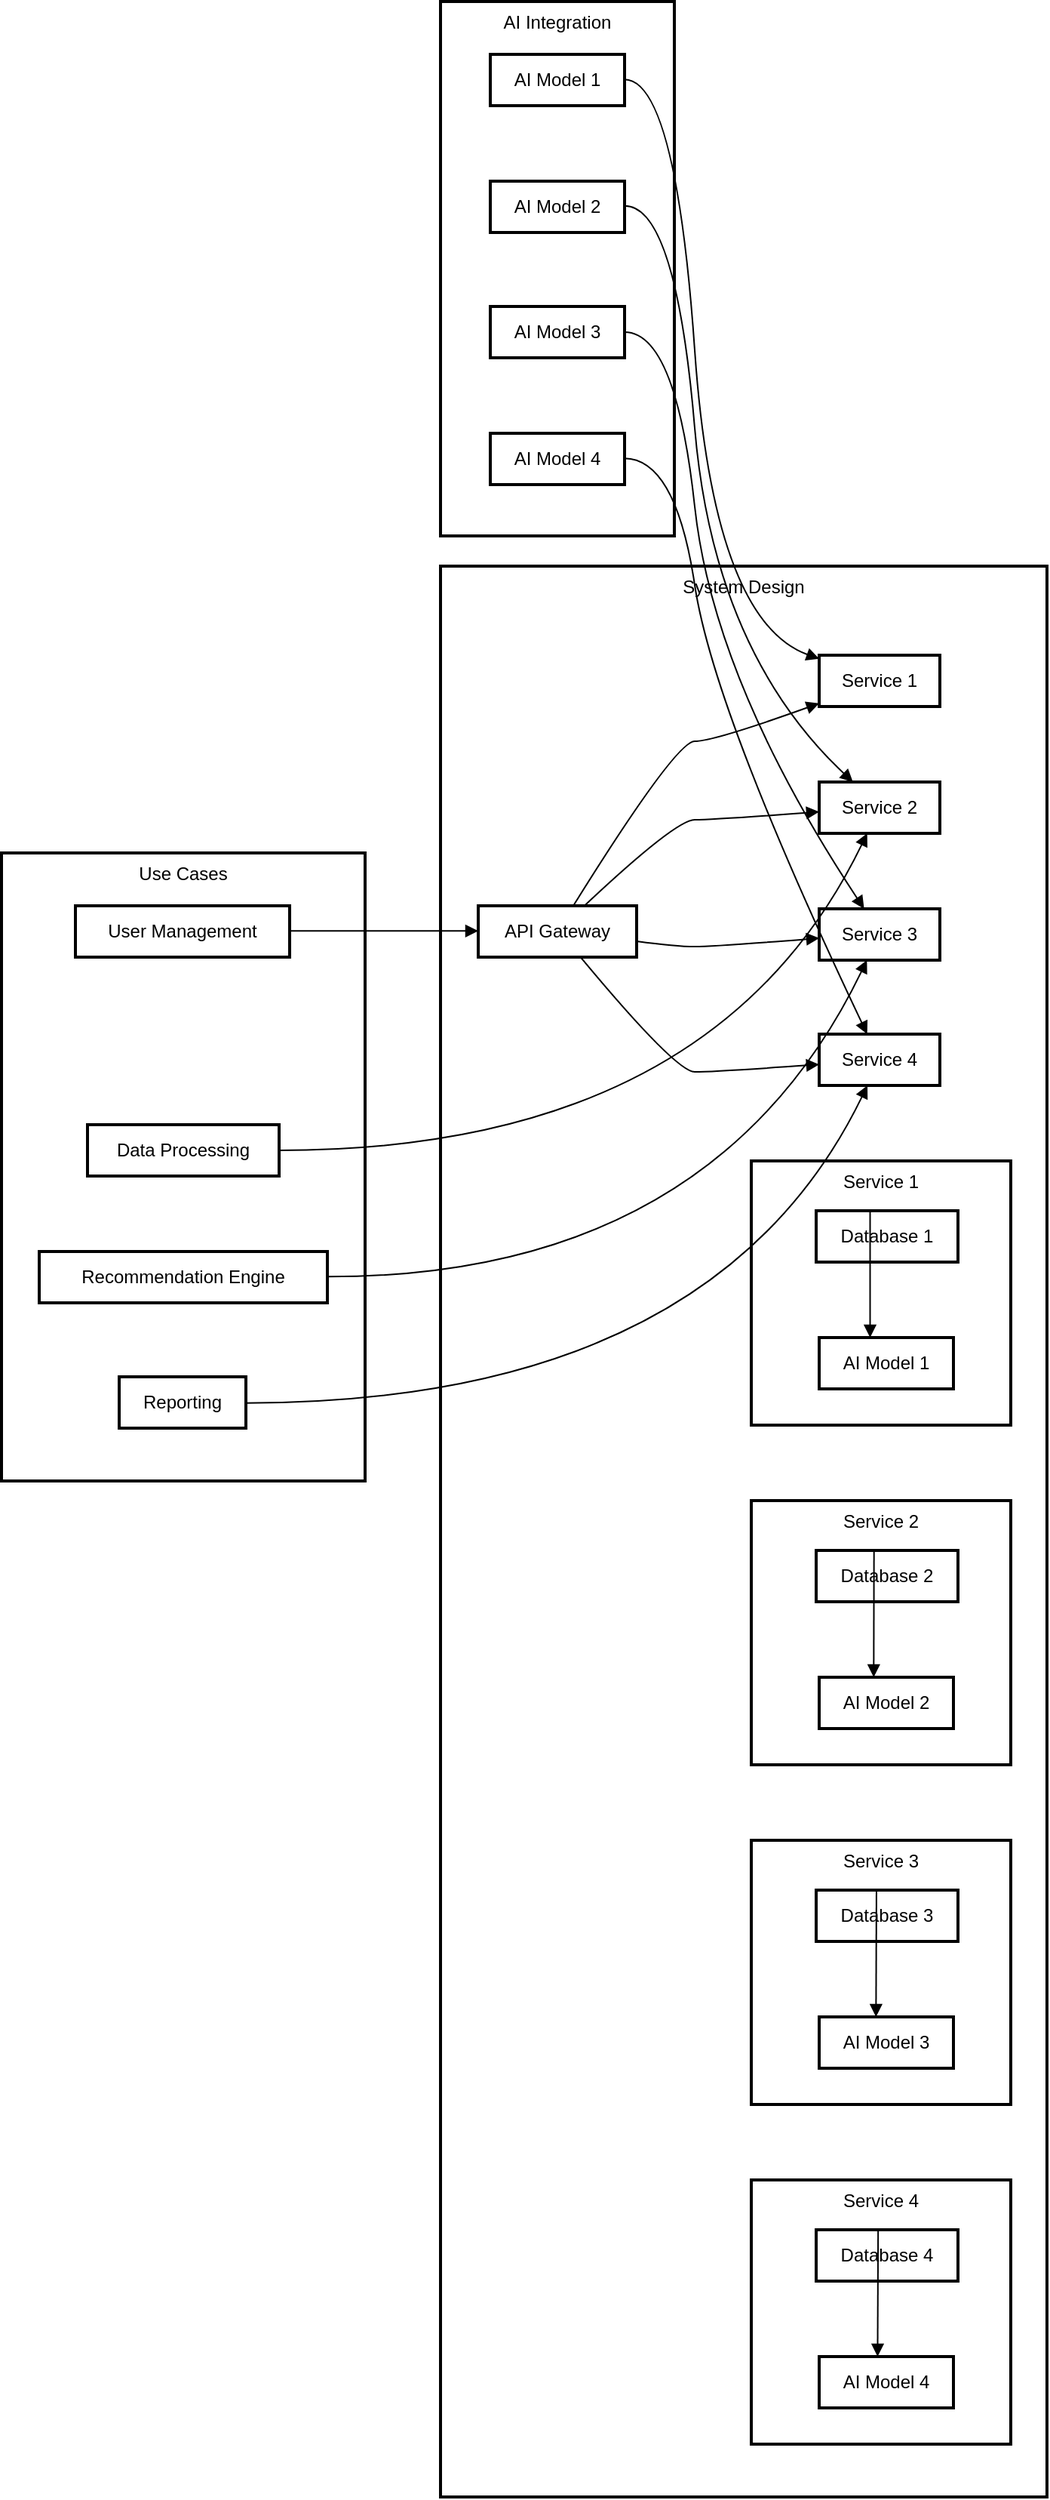 <mxfile version="24.7.7">
  <diagram name="Page-1" id="HPq1SOWlecVovrgzK7MK">
    <mxGraphModel>
      <root>
        <mxCell id="0" />
        <mxCell id="1" parent="0" />
        <mxCell id="2" value="AI Integration" style="whiteSpace=wrap;strokeWidth=2;verticalAlign=top;" vertex="1" parent="1">
          <mxGeometry x="291" width="155" height="354" as="geometry" />
        </mxCell>
        <mxCell id="3" value="AI Model 1" style="whiteSpace=wrap;strokeWidth=2;" vertex="1" parent="1">
          <mxGeometry x="324" y="35" width="89" height="34" as="geometry" />
        </mxCell>
        <mxCell id="4" value="AI Model 2" style="whiteSpace=wrap;strokeWidth=2;" vertex="1" parent="1">
          <mxGeometry x="324" y="119" width="89" height="34" as="geometry" />
        </mxCell>
        <mxCell id="5" value="AI Model 3" style="whiteSpace=wrap;strokeWidth=2;" vertex="1" parent="1">
          <mxGeometry x="324" y="202" width="89" height="34" as="geometry" />
        </mxCell>
        <mxCell id="6" value="AI Model 4" style="whiteSpace=wrap;strokeWidth=2;" vertex="1" parent="1">
          <mxGeometry x="324" y="286" width="89" height="34" as="geometry" />
        </mxCell>
        <mxCell id="7" value="Use Cases" style="whiteSpace=wrap;strokeWidth=2;verticalAlign=top;" vertex="1" parent="1">
          <mxGeometry y="564" width="241" height="416" as="geometry" />
        </mxCell>
        <mxCell id="8" value="User Management" style="whiteSpace=wrap;strokeWidth=2;" vertex="1" parent="1">
          <mxGeometry x="49" y="599" width="142" height="34" as="geometry" />
        </mxCell>
        <mxCell id="9" value="Data Processing" style="whiteSpace=wrap;strokeWidth=2;" vertex="1" parent="1">
          <mxGeometry x="57" y="744" width="127" height="34" as="geometry" />
        </mxCell>
        <mxCell id="10" value="Recommendation Engine" style="whiteSpace=wrap;strokeWidth=2;" vertex="1" parent="1">
          <mxGeometry x="25" y="828" width="191" height="34" as="geometry" />
        </mxCell>
        <mxCell id="11" value="Reporting" style="whiteSpace=wrap;strokeWidth=2;" vertex="1" parent="1">
          <mxGeometry x="78" y="911" width="84" height="34" as="geometry" />
        </mxCell>
        <mxCell id="12" value="System Design" style="whiteSpace=wrap;strokeWidth=2;verticalAlign=top;" vertex="1" parent="1">
          <mxGeometry x="291" y="374" width="402" height="1279" as="geometry" />
        </mxCell>
        <mxCell id="13" value="API Gateway" style="whiteSpace=wrap;strokeWidth=2;" vertex="1" parent="1">
          <mxGeometry x="316" y="599" width="105" height="34" as="geometry" />
        </mxCell>
        <mxCell id="14" value="Service 1" style="whiteSpace=wrap;strokeWidth=2;" vertex="1" parent="1">
          <mxGeometry x="542" y="433" width="80" height="34" as="geometry" />
        </mxCell>
        <mxCell id="15" value="Service 2" style="whiteSpace=wrap;strokeWidth=2;" vertex="1" parent="1">
          <mxGeometry x="542" y="517" width="80" height="34" as="geometry" />
        </mxCell>
        <mxCell id="16" value="Service 3" style="whiteSpace=wrap;strokeWidth=2;" vertex="1" parent="1">
          <mxGeometry x="542" y="601" width="80" height="34" as="geometry" />
        </mxCell>
        <mxCell id="17" value="Service 4" style="whiteSpace=wrap;strokeWidth=2;" vertex="1" parent="1">
          <mxGeometry x="542" y="684" width="80" height="34" as="geometry" />
        </mxCell>
        <mxCell id="18" value="Service 1" style="whiteSpace=wrap;strokeWidth=2;verticalAlign=top;" vertex="1" parent="1">
          <mxGeometry x="497" y="768" width="172" height="175" as="geometry" />
        </mxCell>
        <mxCell id="19" value="Database 1" style="whiteSpace=wrap;strokeWidth=2;" vertex="1" parent="18">
          <mxGeometry x="43" y="33" width="94" height="34" as="geometry" />
        </mxCell>
        <mxCell id="20" value="AI Model 1" style="whiteSpace=wrap;strokeWidth=2;" vertex="1" parent="18">
          <mxGeometry x="45" y="117" width="89" height="34" as="geometry" />
        </mxCell>
        <mxCell id="21" value="" style="curved=1;startArrow=none;endArrow=block;exitX=-4.79;exitY=-21.6;entryX=-5.08;entryY=-22.6;" edge="1" parent="18" source="19" target="20">
          <mxGeometry relative="1" as="geometry">
            <Array as="points" />
          </mxGeometry>
        </mxCell>
        <mxCell id="22" value="Service 2" style="whiteSpace=wrap;strokeWidth=2;verticalAlign=top;" vertex="1" parent="1">
          <mxGeometry x="497" y="993" width="172" height="175" as="geometry" />
        </mxCell>
        <mxCell id="23" value="Database 2" style="whiteSpace=wrap;strokeWidth=2;" vertex="1" parent="22">
          <mxGeometry x="43" y="33" width="94" height="34" as="geometry" />
        </mxCell>
        <mxCell id="24" value="AI Model 2" style="whiteSpace=wrap;strokeWidth=2;" vertex="1" parent="22">
          <mxGeometry x="45" y="117" width="89" height="34" as="geometry" />
        </mxCell>
        <mxCell id="25" value="" style="curved=1;startArrow=none;endArrow=block;exitX=-4.79;exitY=-28.22;entryX=-5.08;entryY=-29.22;" edge="1" parent="22" source="23" target="24">
          <mxGeometry relative="1" as="geometry">
            <Array as="points" />
          </mxGeometry>
        </mxCell>
        <mxCell id="26" value="Service 3" style="whiteSpace=wrap;strokeWidth=2;verticalAlign=top;" vertex="1" parent="1">
          <mxGeometry x="497" y="1218" width="172" height="175" as="geometry" />
        </mxCell>
        <mxCell id="27" value="Database 3" style="whiteSpace=wrap;strokeWidth=2;" vertex="1" parent="26">
          <mxGeometry x="43" y="33" width="94" height="34" as="geometry" />
        </mxCell>
        <mxCell id="28" value="AI Model 3" style="whiteSpace=wrap;strokeWidth=2;" vertex="1" parent="26">
          <mxGeometry x="45" y="117" width="89" height="34" as="geometry" />
        </mxCell>
        <mxCell id="29" value="" style="curved=1;startArrow=none;endArrow=block;exitX=-4.79;exitY=-34.84;entryX=-5.08;entryY=-35.84;" edge="1" parent="26" source="27" target="28">
          <mxGeometry relative="1" as="geometry">
            <Array as="points" />
          </mxGeometry>
        </mxCell>
        <mxCell id="30" value="Service 4" style="whiteSpace=wrap;strokeWidth=2;verticalAlign=top;" vertex="1" parent="1">
          <mxGeometry x="497" y="1443" width="172" height="175" as="geometry" />
        </mxCell>
        <mxCell id="31" value="Database 4" style="whiteSpace=wrap;strokeWidth=2;" vertex="1" parent="30">
          <mxGeometry x="43" y="33" width="94" height="34" as="geometry" />
        </mxCell>
        <mxCell id="32" value="AI Model 4" style="whiteSpace=wrap;strokeWidth=2;" vertex="1" parent="30">
          <mxGeometry x="45" y="117" width="89" height="34" as="geometry" />
        </mxCell>
        <mxCell id="33" value="" style="curved=1;startArrow=none;endArrow=block;exitX=-4.79;exitY=-41.45;entryX=-5.08;entryY=-42.45;" edge="1" parent="30" source="31" target="32">
          <mxGeometry relative="1" as="geometry">
            <Array as="points" />
          </mxGeometry>
        </mxCell>
        <mxCell id="34" value="" style="curved=1;startArrow=none;endArrow=block;exitX=0.6;exitY=0;entryX=0.01;entryY=0.93;" edge="1" parent="1" source="13" target="14">
          <mxGeometry relative="1" as="geometry">
            <Array as="points">
              <mxPoint x="447" y="490" />
              <mxPoint x="472" y="490" />
            </Array>
          </mxGeometry>
        </mxCell>
        <mxCell id="35" value="" style="curved=1;startArrow=none;endArrow=block;exitX=0.67;exitY=0;entryX=0.01;entryY=0.58;" edge="1" parent="1" source="13" target="15">
          <mxGeometry relative="1" as="geometry">
            <Array as="points">
              <mxPoint x="447" y="542" />
              <mxPoint x="472" y="542" />
            </Array>
          </mxGeometry>
        </mxCell>
        <mxCell id="36" value="" style="curved=1;startArrow=none;endArrow=block;exitX=1;exitY=0.69;entryX=0.01;entryY=0.57;" edge="1" parent="1" source="13" target="16">
          <mxGeometry relative="1" as="geometry">
            <Array as="points">
              <mxPoint x="447" y="626" />
              <mxPoint x="472" y="626" />
            </Array>
          </mxGeometry>
        </mxCell>
        <mxCell id="37" value="" style="curved=1;startArrow=none;endArrow=block;exitX=0.64;exitY=0.98;entryX=0.01;entryY=0.59;" edge="1" parent="1" source="13" target="17">
          <mxGeometry relative="1" as="geometry">
            <Array as="points">
              <mxPoint x="447" y="709" />
              <mxPoint x="472" y="709" />
            </Array>
          </mxGeometry>
        </mxCell>
        <mxCell id="38" value="" style="curved=1;startArrow=none;endArrow=block;exitX=1.01;exitY=0.49;entryX=0;entryY=0.49;" edge="1" parent="1" source="8" target="13">
          <mxGeometry relative="1" as="geometry">
            <Array as="points" />
          </mxGeometry>
        </mxCell>
        <mxCell id="39" value="" style="curved=1;startArrow=none;endArrow=block;exitX=1;exitY=0.5;entryX=0.4;entryY=0.99;" edge="1" parent="1" source="9" target="15">
          <mxGeometry relative="1" as="geometry">
            <Array as="points">
              <mxPoint x="472" y="761" />
            </Array>
          </mxGeometry>
        </mxCell>
        <mxCell id="40" value="" style="curved=1;startArrow=none;endArrow=block;exitX=1;exitY=0.49;entryX=0.4;entryY=0.98;" edge="1" parent="1" source="10" target="16">
          <mxGeometry relative="1" as="geometry">
            <Array as="points">
              <mxPoint x="472" y="845" />
            </Array>
          </mxGeometry>
        </mxCell>
        <mxCell id="41" value="" style="curved=1;startArrow=none;endArrow=block;exitX=1.01;exitY=0.51;entryX=0.4;entryY=1;" edge="1" parent="1" source="11" target="17">
          <mxGeometry relative="1" as="geometry">
            <Array as="points">
              <mxPoint x="472" y="928" />
            </Array>
          </mxGeometry>
        </mxCell>
        <mxCell id="42" value="" style="curved=1;startArrow=none;endArrow=block;exitX=1.01;exitY=0.49;entryX=0.01;entryY=0.08;" edge="1" parent="1" source="3" target="14">
          <mxGeometry relative="1" as="geometry">
            <Array as="points">
              <mxPoint x="447" y="52" />
              <mxPoint x="472" y="410" />
            </Array>
          </mxGeometry>
        </mxCell>
        <mxCell id="43" value="" style="curved=1;startArrow=none;endArrow=block;exitX=1.01;exitY=0.48;entryX=0.28;entryY=0;" edge="1" parent="1" source="4" target="15">
          <mxGeometry relative="1" as="geometry">
            <Array as="points">
              <mxPoint x="447" y="135" />
              <mxPoint x="472" y="430" />
            </Array>
          </mxGeometry>
        </mxCell>
        <mxCell id="44" value="" style="curved=1;startArrow=none;endArrow=block;exitX=1.01;exitY=0.5;entryX=0.37;entryY=-0.01;" edge="1" parent="1" source="5" target="16">
          <mxGeometry relative="1" as="geometry">
            <Array as="points">
              <mxPoint x="447" y="219" />
              <mxPoint x="472" y="450" />
            </Array>
          </mxGeometry>
        </mxCell>
        <mxCell id="45" value="" style="curved=1;startArrow=none;endArrow=block;exitX=1.01;exitY=0.49;entryX=0.4;entryY=0.01;" edge="1" parent="1" source="6" target="17">
          <mxGeometry relative="1" as="geometry">
            <Array as="points">
              <mxPoint x="447" y="303" />
              <mxPoint x="472" y="470" />
            </Array>
          </mxGeometry>
        </mxCell>
      </root>
    </mxGraphModel>
  </diagram>
</mxfile>

